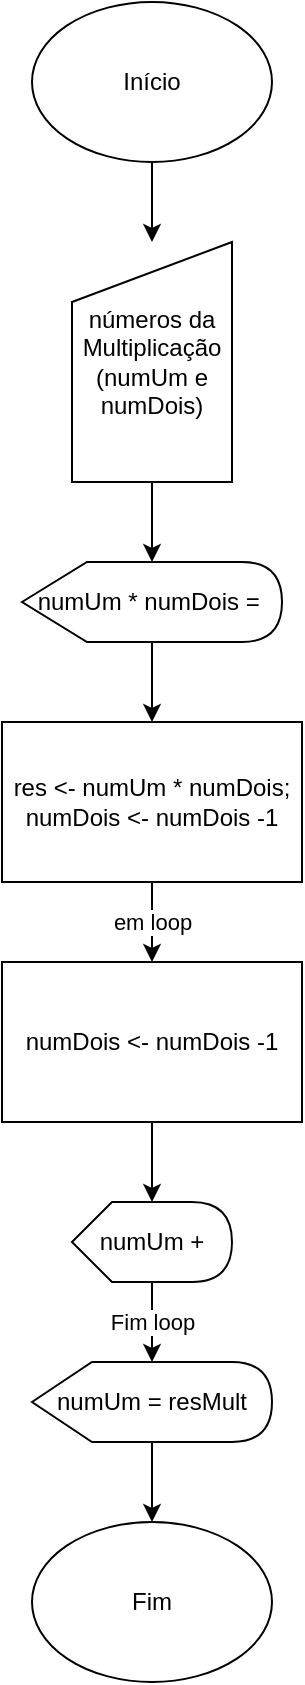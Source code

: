 <mxfile version="15.2.9" type="device"><diagram id="UUhYAHvgB796h9NDzWWn" name="Page-1"><mxGraphModel dx="800" dy="840" grid="1" gridSize="10" guides="1" tooltips="1" connect="1" arrows="1" fold="1" page="1" pageScale="1" pageWidth="827" pageHeight="1169" math="0" shadow="0"><root><mxCell id="0"/><mxCell id="1" parent="0"/><mxCell id="aaYWRXNZtrl5xl0OyRGh-1" value="Fim" style="ellipse;whiteSpace=wrap;html=1;" vertex="1" parent="1"><mxGeometry x="80" y="800" width="120" height="80" as="geometry"/></mxCell><mxCell id="aaYWRXNZtrl5xl0OyRGh-4" value="" style="edgeStyle=orthogonalEdgeStyle;rounded=0;orthogonalLoop=1;jettySize=auto;html=1;" edge="1" parent="1" source="aaYWRXNZtrl5xl0OyRGh-2" target="aaYWRXNZtrl5xl0OyRGh-3"><mxGeometry relative="1" as="geometry"/></mxCell><mxCell id="aaYWRXNZtrl5xl0OyRGh-2" value="Início" style="ellipse;whiteSpace=wrap;html=1;" vertex="1" parent="1"><mxGeometry x="80" y="40" width="120" height="80" as="geometry"/></mxCell><mxCell id="aaYWRXNZtrl5xl0OyRGh-6" value="" style="edgeStyle=orthogonalEdgeStyle;rounded=0;orthogonalLoop=1;jettySize=auto;html=1;" edge="1" parent="1" source="aaYWRXNZtrl5xl0OyRGh-3" target="aaYWRXNZtrl5xl0OyRGh-5"><mxGeometry relative="1" as="geometry"/></mxCell><mxCell id="aaYWRXNZtrl5xl0OyRGh-3" value="números da Multiplicação&lt;br&gt;(numUm e numDois)" style="shape=manualInput;whiteSpace=wrap;html=1;" vertex="1" parent="1"><mxGeometry x="100" y="160" width="80" height="120" as="geometry"/></mxCell><mxCell id="aaYWRXNZtrl5xl0OyRGh-8" value="" style="edgeStyle=orthogonalEdgeStyle;rounded=0;orthogonalLoop=1;jettySize=auto;html=1;" edge="1" parent="1" source="aaYWRXNZtrl5xl0OyRGh-5" target="aaYWRXNZtrl5xl0OyRGh-7"><mxGeometry relative="1" as="geometry"/></mxCell><mxCell id="aaYWRXNZtrl5xl0OyRGh-5" value="numUm * numDois =&amp;nbsp;" style="shape=display;whiteSpace=wrap;html=1;" vertex="1" parent="1"><mxGeometry x="75" y="320" width="130" height="40" as="geometry"/></mxCell><mxCell id="aaYWRXNZtrl5xl0OyRGh-10" value="em loop" style="edgeStyle=orthogonalEdgeStyle;rounded=0;orthogonalLoop=1;jettySize=auto;html=1;" edge="1" parent="1" source="aaYWRXNZtrl5xl0OyRGh-7" target="aaYWRXNZtrl5xl0OyRGh-9"><mxGeometry relative="1" as="geometry"/></mxCell><mxCell id="aaYWRXNZtrl5xl0OyRGh-7" value="res &amp;lt;- numUm * numDois;&lt;br&gt;numDois &amp;lt;- numDois -1" style="whiteSpace=wrap;html=1;" vertex="1" parent="1"><mxGeometry x="65" y="400" width="150" height="80" as="geometry"/></mxCell><mxCell id="aaYWRXNZtrl5xl0OyRGh-12" value="" style="edgeStyle=orthogonalEdgeStyle;rounded=0;orthogonalLoop=1;jettySize=auto;html=1;" edge="1" parent="1" source="aaYWRXNZtrl5xl0OyRGh-9" target="aaYWRXNZtrl5xl0OyRGh-11"><mxGeometry relative="1" as="geometry"/></mxCell><mxCell id="aaYWRXNZtrl5xl0OyRGh-9" value="numDois &amp;lt;- numDois -1" style="whiteSpace=wrap;html=1;" vertex="1" parent="1"><mxGeometry x="65" y="520" width="150" height="80" as="geometry"/></mxCell><mxCell id="aaYWRXNZtrl5xl0OyRGh-16" value="Fim loop" style="edgeStyle=orthogonalEdgeStyle;rounded=0;orthogonalLoop=1;jettySize=auto;html=1;" edge="1" parent="1" source="aaYWRXNZtrl5xl0OyRGh-11" target="aaYWRXNZtrl5xl0OyRGh-15"><mxGeometry relative="1" as="geometry"/></mxCell><mxCell id="aaYWRXNZtrl5xl0OyRGh-11" value="numUm +" style="shape=display;whiteSpace=wrap;html=1;" vertex="1" parent="1"><mxGeometry x="100" y="640" width="80" height="40" as="geometry"/></mxCell><mxCell id="aaYWRXNZtrl5xl0OyRGh-17" value="" style="edgeStyle=orthogonalEdgeStyle;rounded=0;orthogonalLoop=1;jettySize=auto;html=1;" edge="1" parent="1" source="aaYWRXNZtrl5xl0OyRGh-15" target="aaYWRXNZtrl5xl0OyRGh-1"><mxGeometry relative="1" as="geometry"/></mxCell><mxCell id="aaYWRXNZtrl5xl0OyRGh-15" value="numUm = resMult" style="shape=display;whiteSpace=wrap;html=1;" vertex="1" parent="1"><mxGeometry x="80" y="720" width="120" height="40" as="geometry"/></mxCell></root></mxGraphModel></diagram></mxfile>